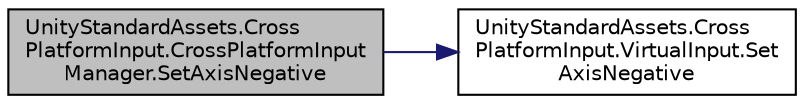digraph "UnityStandardAssets.CrossPlatformInput.CrossPlatformInputManager.SetAxisNegative"
{
 // LATEX_PDF_SIZE
  edge [fontname="Helvetica",fontsize="10",labelfontname="Helvetica",labelfontsize="10"];
  node [fontname="Helvetica",fontsize="10",shape=record];
  rankdir="LR";
  Node22 [label="UnityStandardAssets.Cross\lPlatformInput.CrossPlatformInput\lManager.SetAxisNegative",height=0.2,width=0.4,color="black", fillcolor="grey75", style="filled", fontcolor="black",tooltip=" "];
  Node22 -> Node23 [color="midnightblue",fontsize="10",style="solid",fontname="Helvetica"];
  Node23 [label="UnityStandardAssets.Cross\lPlatformInput.VirtualInput.Set\lAxisNegative",height=0.2,width=0.4,color="black", fillcolor="white", style="filled",URL="$class_unity_standard_assets_1_1_cross_platform_input_1_1_virtual_input.html#ad3af2e79617bf02ba1d9dd51162a404a",tooltip=" "];
}
